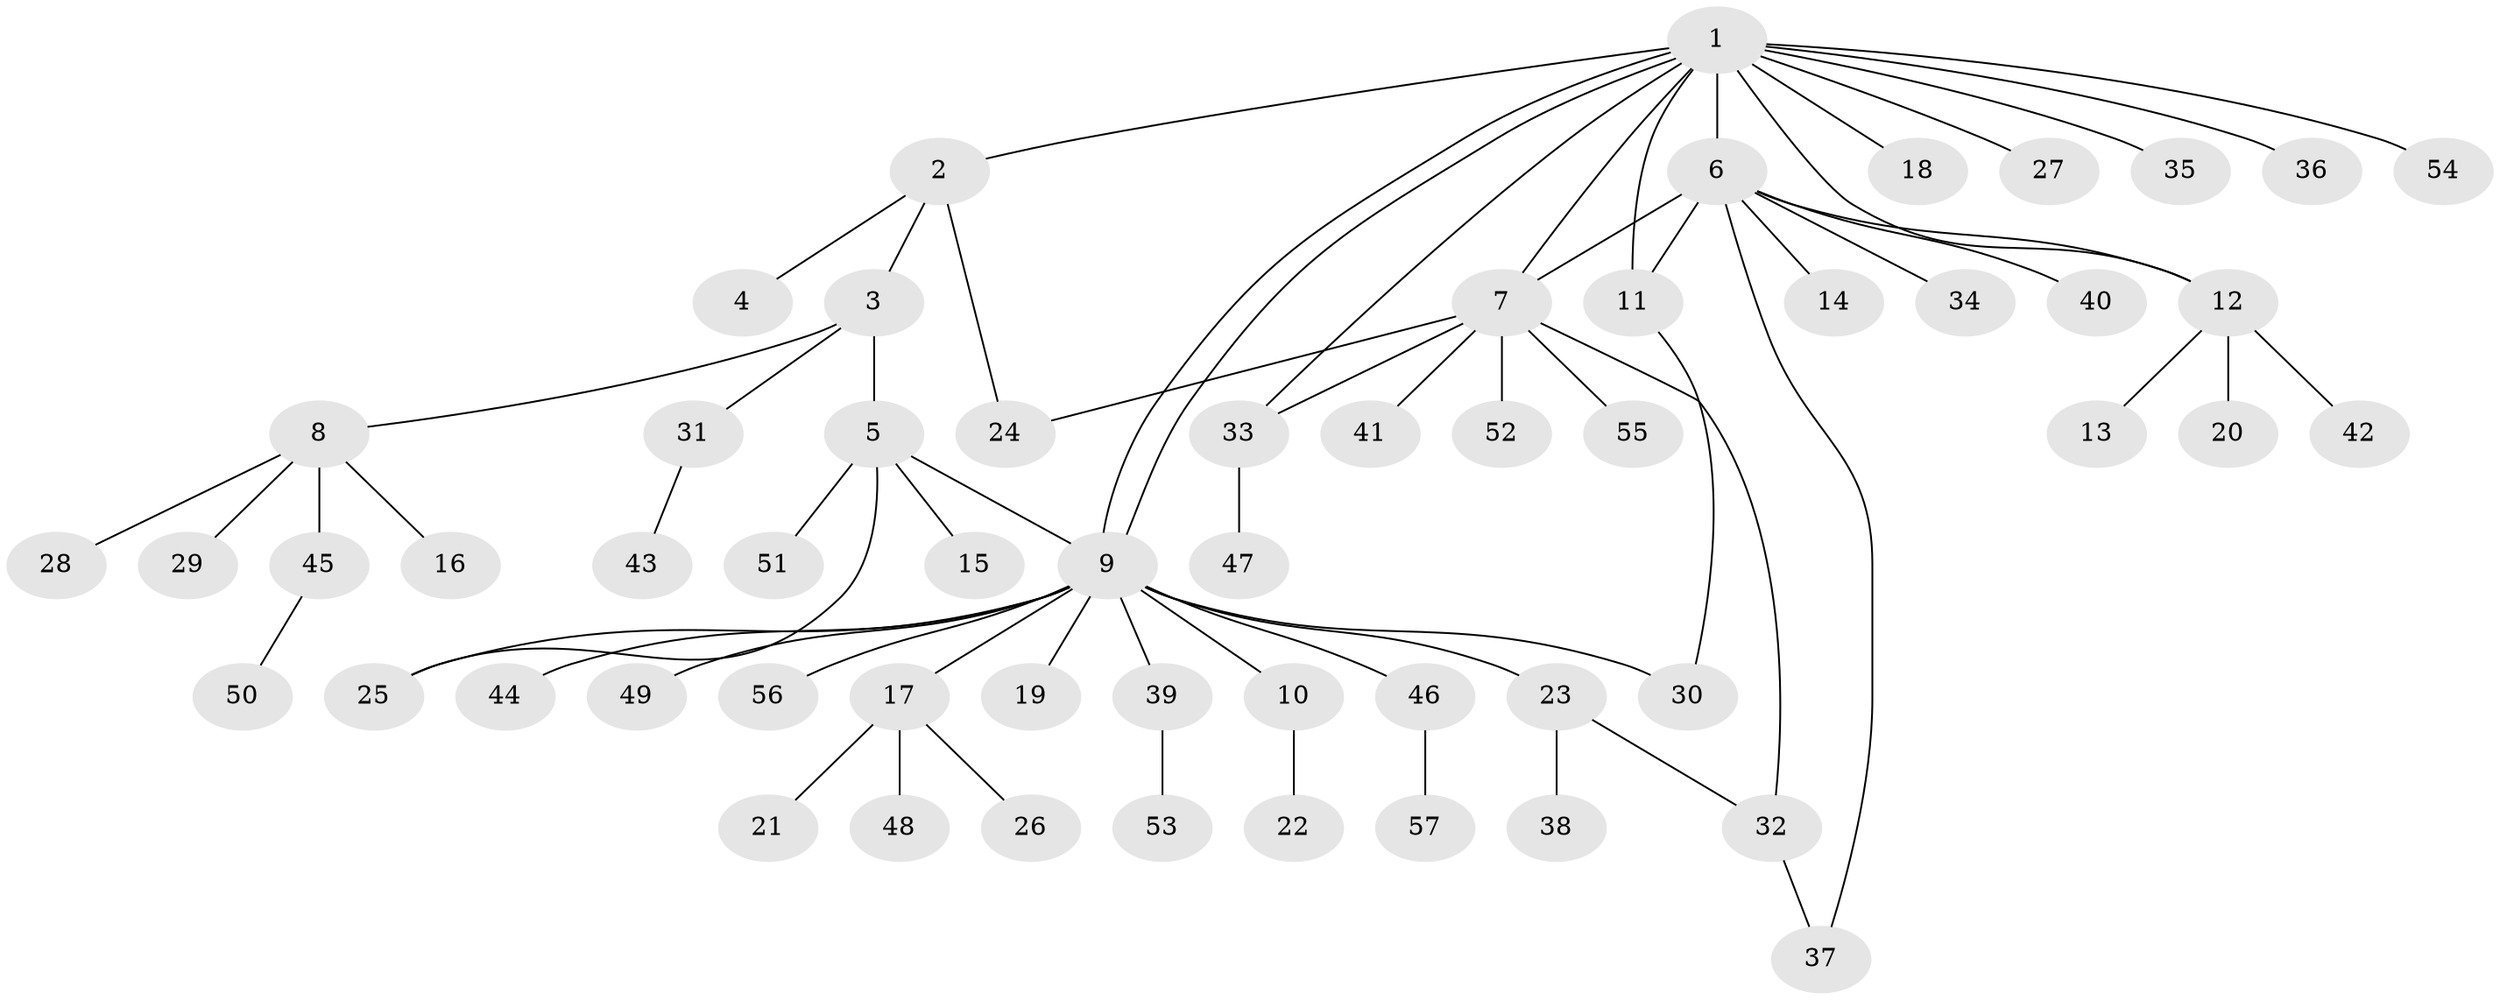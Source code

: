 // Generated by graph-tools (version 1.1) at 2025/14/03/09/25 04:14:22]
// undirected, 57 vertices, 67 edges
graph export_dot {
graph [start="1"]
  node [color=gray90,style=filled];
  1;
  2;
  3;
  4;
  5;
  6;
  7;
  8;
  9;
  10;
  11;
  12;
  13;
  14;
  15;
  16;
  17;
  18;
  19;
  20;
  21;
  22;
  23;
  24;
  25;
  26;
  27;
  28;
  29;
  30;
  31;
  32;
  33;
  34;
  35;
  36;
  37;
  38;
  39;
  40;
  41;
  42;
  43;
  44;
  45;
  46;
  47;
  48;
  49;
  50;
  51;
  52;
  53;
  54;
  55;
  56;
  57;
  1 -- 2;
  1 -- 6;
  1 -- 7;
  1 -- 9;
  1 -- 9;
  1 -- 11;
  1 -- 12;
  1 -- 18;
  1 -- 27;
  1 -- 33;
  1 -- 35;
  1 -- 36;
  1 -- 54;
  2 -- 3;
  2 -- 4;
  2 -- 24;
  3 -- 5;
  3 -- 8;
  3 -- 31;
  5 -- 9;
  5 -- 15;
  5 -- 25;
  5 -- 51;
  6 -- 7;
  6 -- 11;
  6 -- 12;
  6 -- 14;
  6 -- 34;
  6 -- 37;
  6 -- 40;
  7 -- 24;
  7 -- 32;
  7 -- 33;
  7 -- 41;
  7 -- 52;
  7 -- 55;
  8 -- 16;
  8 -- 28;
  8 -- 29;
  8 -- 45;
  9 -- 10;
  9 -- 17;
  9 -- 19;
  9 -- 23;
  9 -- 25;
  9 -- 30;
  9 -- 39;
  9 -- 44;
  9 -- 46;
  9 -- 49;
  9 -- 56;
  10 -- 22;
  11 -- 30;
  12 -- 13;
  12 -- 20;
  12 -- 42;
  17 -- 21;
  17 -- 26;
  17 -- 48;
  23 -- 32;
  23 -- 38;
  31 -- 43;
  32 -- 37;
  33 -- 47;
  39 -- 53;
  45 -- 50;
  46 -- 57;
}

